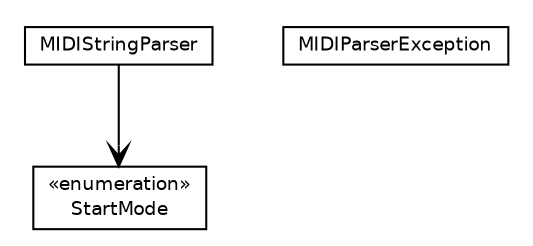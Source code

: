 #!/usr/local/bin/dot
#
# Class diagram 
# Generated by UMLGraph version R5_6-24-gf6e263 (http://www.umlgraph.org/)
#

digraph G {
	edge [fontname="Helvetica",fontsize=10,labelfontname="Helvetica",labelfontsize=10];
	node [fontname="Helvetica",fontsize=10,shape=plaintext];
	nodesep=0.25;
	ranksep=0.5;
	// com.rockhoppertech.music.midi.parse.MIDIStringParser
	c538 [label=<<table title="com.rockhoppertech.music.midi.parse.MIDIStringParser" border="0" cellborder="1" cellspacing="0" cellpadding="2" port="p" href="./MIDIStringParser.html">
		<tr><td><table border="0" cellspacing="0" cellpadding="1">
<tr><td align="center" balign="center"> MIDIStringParser </td></tr>
		</table></td></tr>
		</table>>, URL="./MIDIStringParser.html", fontname="Helvetica", fontcolor="black", fontsize=9.0];
	// com.rockhoppertech.music.midi.parse.MIDIStringParser.StartMode
	c539 [label=<<table title="com.rockhoppertech.music.midi.parse.MIDIStringParser.StartMode" border="0" cellborder="1" cellspacing="0" cellpadding="2" port="p" href="./MIDIStringParser.StartMode.html">
		<tr><td><table border="0" cellspacing="0" cellpadding="1">
<tr><td align="center" balign="center"> &#171;enumeration&#187; </td></tr>
<tr><td align="center" balign="center"> StartMode </td></tr>
		</table></td></tr>
		</table>>, URL="./MIDIStringParser.StartMode.html", fontname="Helvetica", fontcolor="black", fontsize=9.0];
	// com.rockhoppertech.music.midi.parse.MIDIParserException
	c540 [label=<<table title="com.rockhoppertech.music.midi.parse.MIDIParserException" border="0" cellborder="1" cellspacing="0" cellpadding="2" port="p" href="./MIDIParserException.html">
		<tr><td><table border="0" cellspacing="0" cellpadding="1">
<tr><td align="center" balign="center"> MIDIParserException </td></tr>
		</table></td></tr>
		</table>>, URL="./MIDIParserException.html", fontname="Helvetica", fontcolor="black", fontsize=9.0];
	// com.rockhoppertech.music.midi.parse.MIDIStringParser NAVASSOC com.rockhoppertech.music.midi.parse.MIDIStringParser.StartMode
	c538:p -> c539:p [taillabel="", label="", headlabel="", fontname="Helvetica", fontcolor="black", fontsize=10.0, color="black", arrowhead=open];
}

